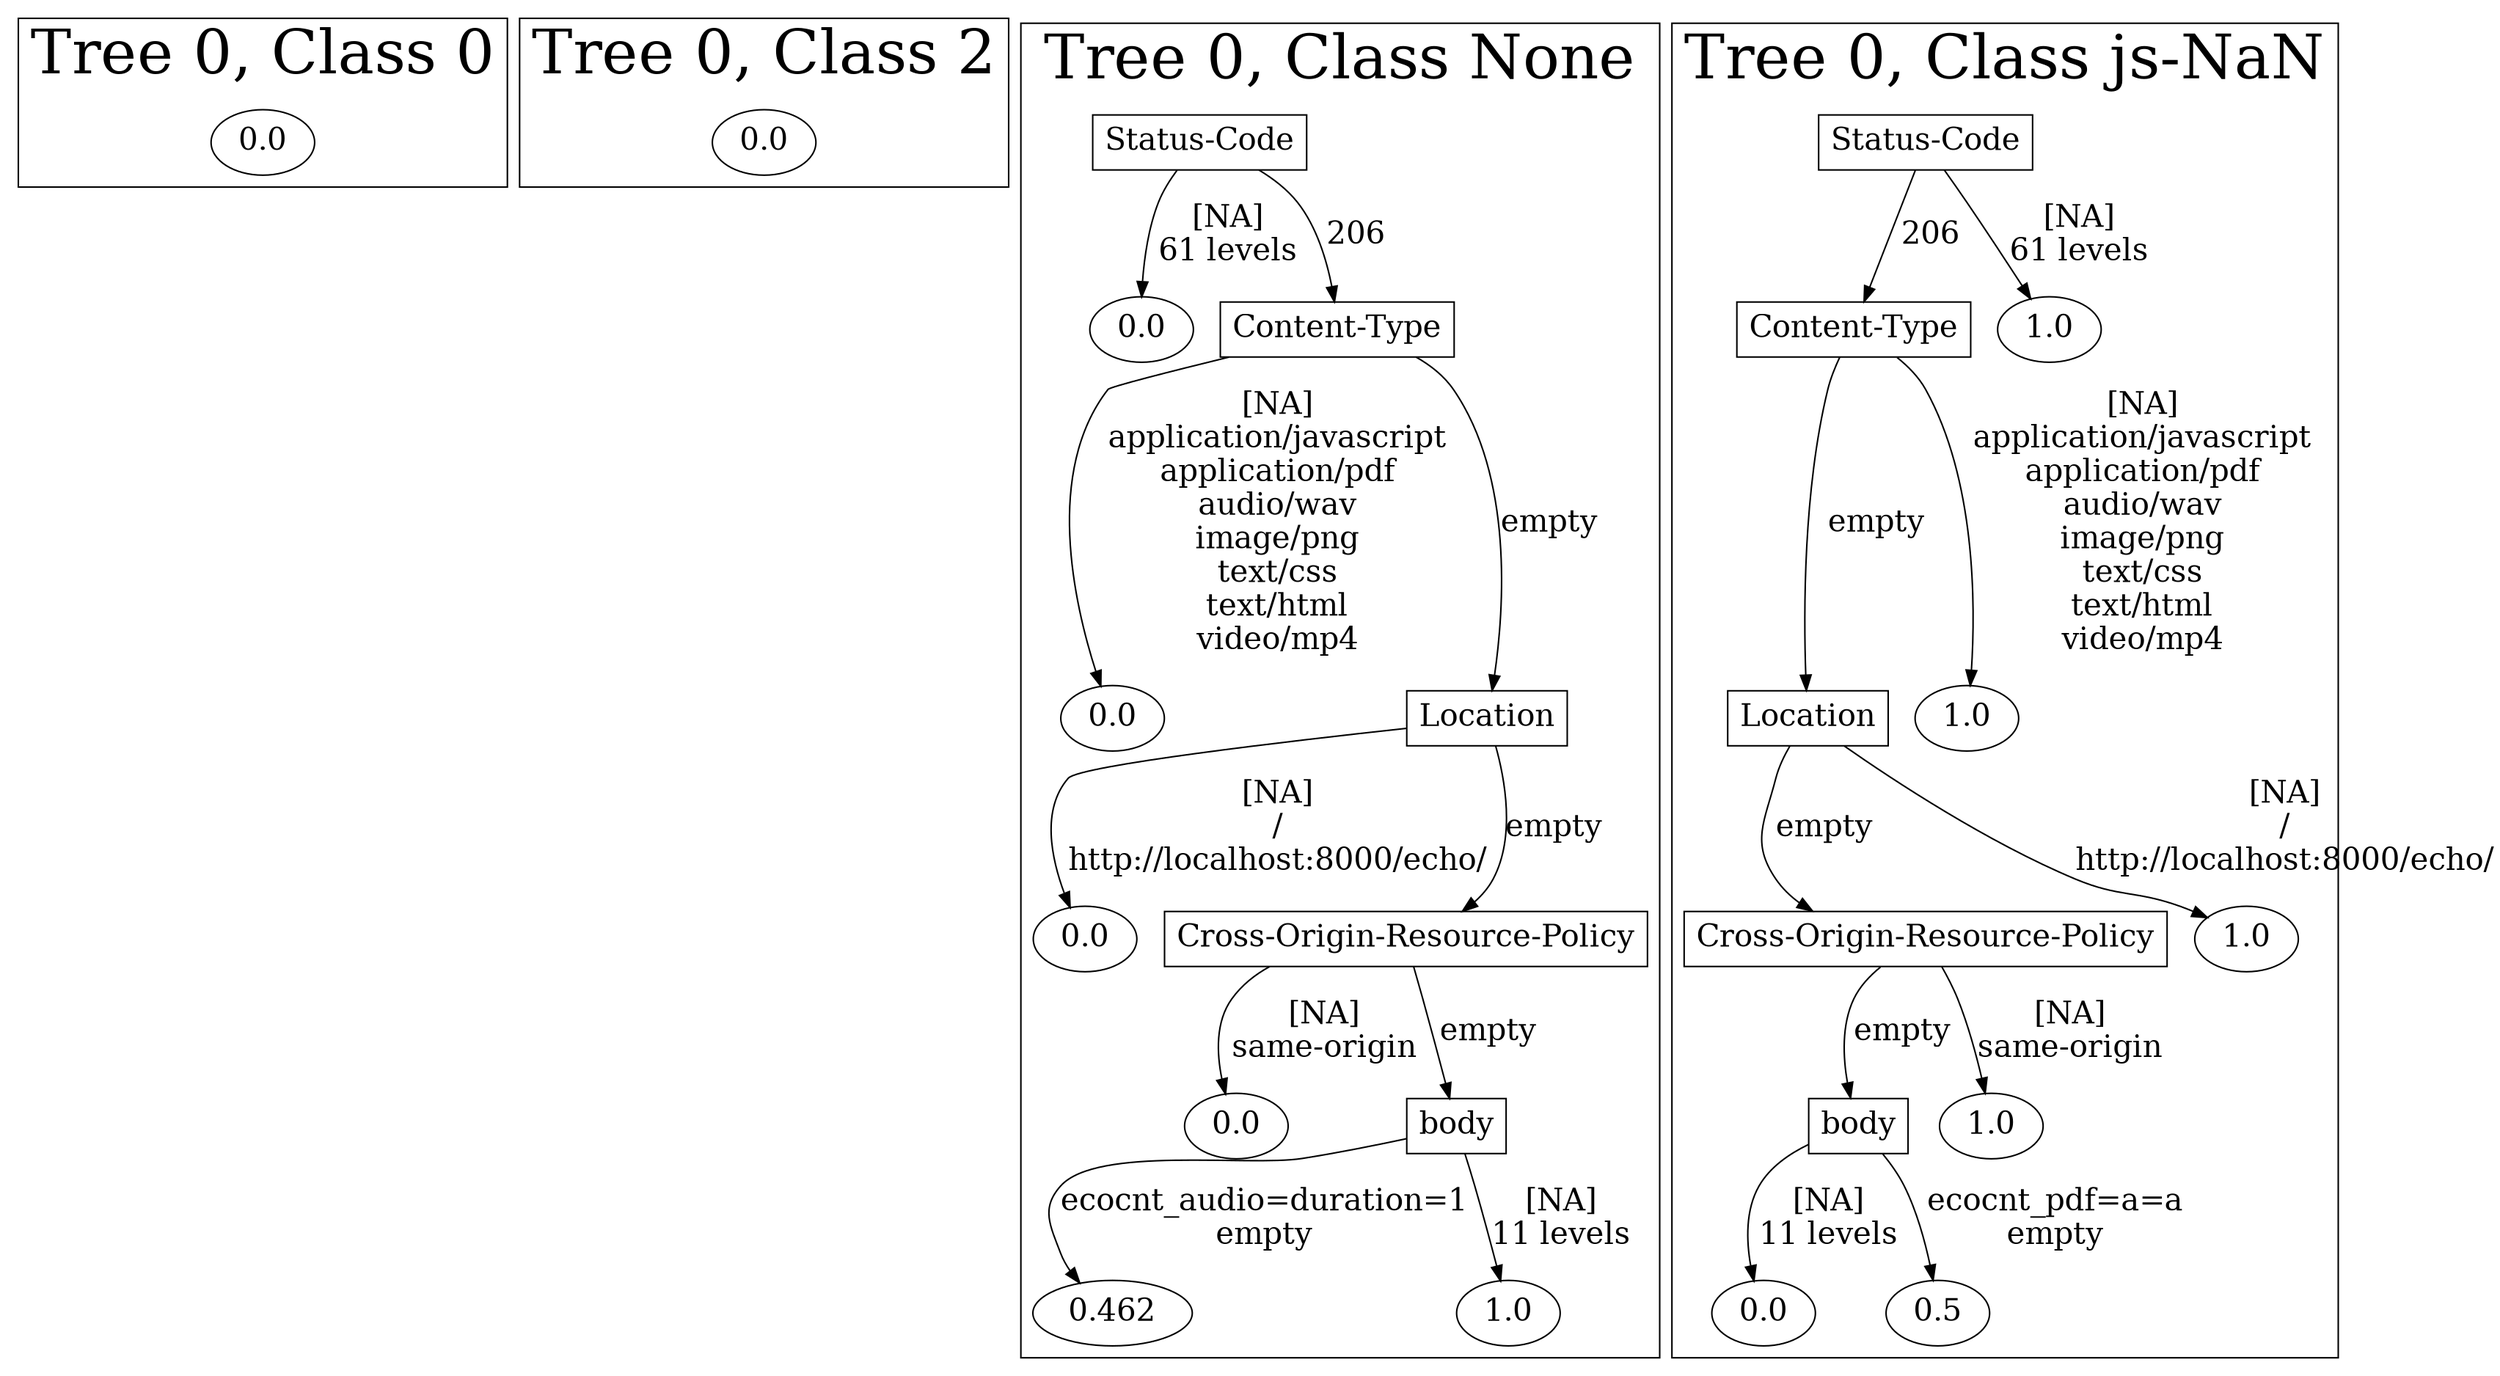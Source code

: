 /*
Generated by:
    http://https://github.com/h2oai/h2o-3/tree/master/h2o-genmodel/src/main/java/hex/genmodel/tools/PrintMojo.java
*/

/*
On a mac:

$ brew install graphviz
$ dot -Tpng file.gv -o file.png
$ open file.png
*/

digraph G {

subgraph cluster_0 {
/* Nodes */

/* Level 0 */
{
"SG_0_Node_0" [fontsize=20, label="0.0"]
}

/* Edges */

fontsize=40
label="Tree 0, Class 0"
}

subgraph cluster_1 {
/* Nodes */

/* Level 0 */
{
"SG_1_Node_0" [fontsize=20, label="0.0"]
}

/* Edges */

fontsize=40
label="Tree 0, Class 2"
}

subgraph cluster_2 {
/* Nodes */

/* Level 0 */
{
"SG_2_Node_0" [shape=box, fontsize=20, label="Status-Code"]
}

/* Level 1 */
{
"SG_2_Node_6" [fontsize=20, label="0.0"]
"SG_2_Node_1" [shape=box, fontsize=20, label="Content-Type"]
}

/* Level 2 */
{
"SG_2_Node_7" [fontsize=20, label="0.0"]
"SG_2_Node_2" [shape=box, fontsize=20, label="Location"]
}

/* Level 3 */
{
"SG_2_Node_8" [fontsize=20, label="0.0"]
"SG_2_Node_3" [shape=box, fontsize=20, label="Cross-Origin-Resource-Policy"]
}

/* Level 4 */
{
"SG_2_Node_9" [fontsize=20, label="0.0"]
"SG_2_Node_4" [shape=box, fontsize=20, label="body"]
}

/* Level 5 */
{
"SG_2_Node_10" [fontsize=20, label="0.462"]
"SG_2_Node_11" [fontsize=20, label="1.0"]
}

/* Edges */
"SG_2_Node_0" -> "SG_2_Node_6" [fontsize=20, label="[NA]
61 levels
"]
"SG_2_Node_0" -> "SG_2_Node_1" [fontsize=20, label="206
"]
"SG_2_Node_1" -> "SG_2_Node_7" [fontsize=20, label="[NA]
application/javascript
application/pdf
audio/wav
image/png
text/css
text/html
video/mp4
"]
"SG_2_Node_1" -> "SG_2_Node_2" [fontsize=20, label="empty
"]
"SG_2_Node_2" -> "SG_2_Node_8" [fontsize=20, label="[NA]
/
http://localhost:8000/echo/
"]
"SG_2_Node_2" -> "SG_2_Node_3" [fontsize=20, label="empty
"]
"SG_2_Node_3" -> "SG_2_Node_9" [fontsize=20, label="[NA]
same-origin
"]
"SG_2_Node_3" -> "SG_2_Node_4" [fontsize=20, label="empty
"]
"SG_2_Node_4" -> "SG_2_Node_10" [fontsize=20, label="ecocnt_audio=duration=1
empty
"]
"SG_2_Node_4" -> "SG_2_Node_11" [fontsize=20, label="[NA]
11 levels
"]

fontsize=40
label="Tree 0, Class None"
}

subgraph cluster_3 {
/* Nodes */

/* Level 0 */
{
"SG_3_Node_0" [shape=box, fontsize=20, label="Status-Code"]
}

/* Level 1 */
{
"SG_3_Node_1" [shape=box, fontsize=20, label="Content-Type"]
"SG_3_Node_7" [fontsize=20, label="1.0"]
}

/* Level 2 */
{
"SG_3_Node_3" [shape=box, fontsize=20, label="Location"]
"SG_3_Node_8" [fontsize=20, label="1.0"]
}

/* Level 3 */
{
"SG_3_Node_4" [shape=box, fontsize=20, label="Cross-Origin-Resource-Policy"]
"SG_3_Node_9" [fontsize=20, label="1.0"]
}

/* Level 4 */
{
"SG_3_Node_5" [shape=box, fontsize=20, label="body"]
"SG_3_Node_10" [fontsize=20, label="1.0"]
}

/* Level 5 */
{
"SG_3_Node_11" [fontsize=20, label="0.0"]
"SG_3_Node_12" [fontsize=20, label="0.5"]
}

/* Edges */
"SG_3_Node_0" -> "SG_3_Node_1" [fontsize=20, label="206
"]
"SG_3_Node_0" -> "SG_3_Node_7" [fontsize=20, label="[NA]
61 levels
"]
"SG_3_Node_1" -> "SG_3_Node_3" [fontsize=20, label="empty
"]
"SG_3_Node_1" -> "SG_3_Node_8" [fontsize=20, label="[NA]
application/javascript
application/pdf
audio/wav
image/png
text/css
text/html
video/mp4
"]
"SG_3_Node_3" -> "SG_3_Node_4" [fontsize=20, label="empty
"]
"SG_3_Node_3" -> "SG_3_Node_9" [fontsize=20, label="[NA]
/
http://localhost:8000/echo/
"]
"SG_3_Node_4" -> "SG_3_Node_5" [fontsize=20, label="empty
"]
"SG_3_Node_4" -> "SG_3_Node_10" [fontsize=20, label="[NA]
same-origin
"]
"SG_3_Node_5" -> "SG_3_Node_11" [fontsize=20, label="[NA]
11 levels
"]
"SG_3_Node_5" -> "SG_3_Node_12" [fontsize=20, label="ecocnt_pdf=a=a
empty
"]

fontsize=40
label="Tree 0, Class js-NaN"
}

}

